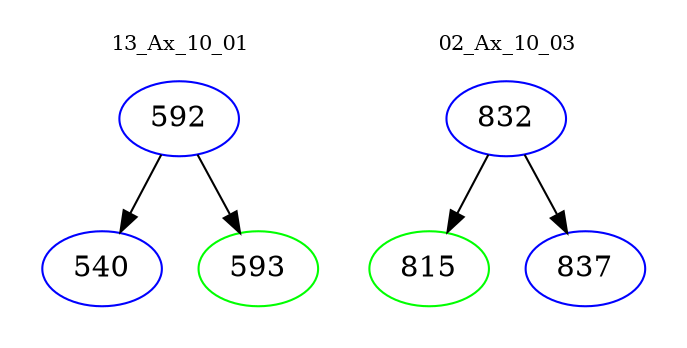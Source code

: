 digraph{
subgraph cluster_0 {
color = white
label = "13_Ax_10_01";
fontsize=10;
T0_592 [label="592", color="blue"]
T0_592 -> T0_540 [color="black"]
T0_540 [label="540", color="blue"]
T0_592 -> T0_593 [color="black"]
T0_593 [label="593", color="green"]
}
subgraph cluster_1 {
color = white
label = "02_Ax_10_03";
fontsize=10;
T1_832 [label="832", color="blue"]
T1_832 -> T1_815 [color="black"]
T1_815 [label="815", color="green"]
T1_832 -> T1_837 [color="black"]
T1_837 [label="837", color="blue"]
}
}
